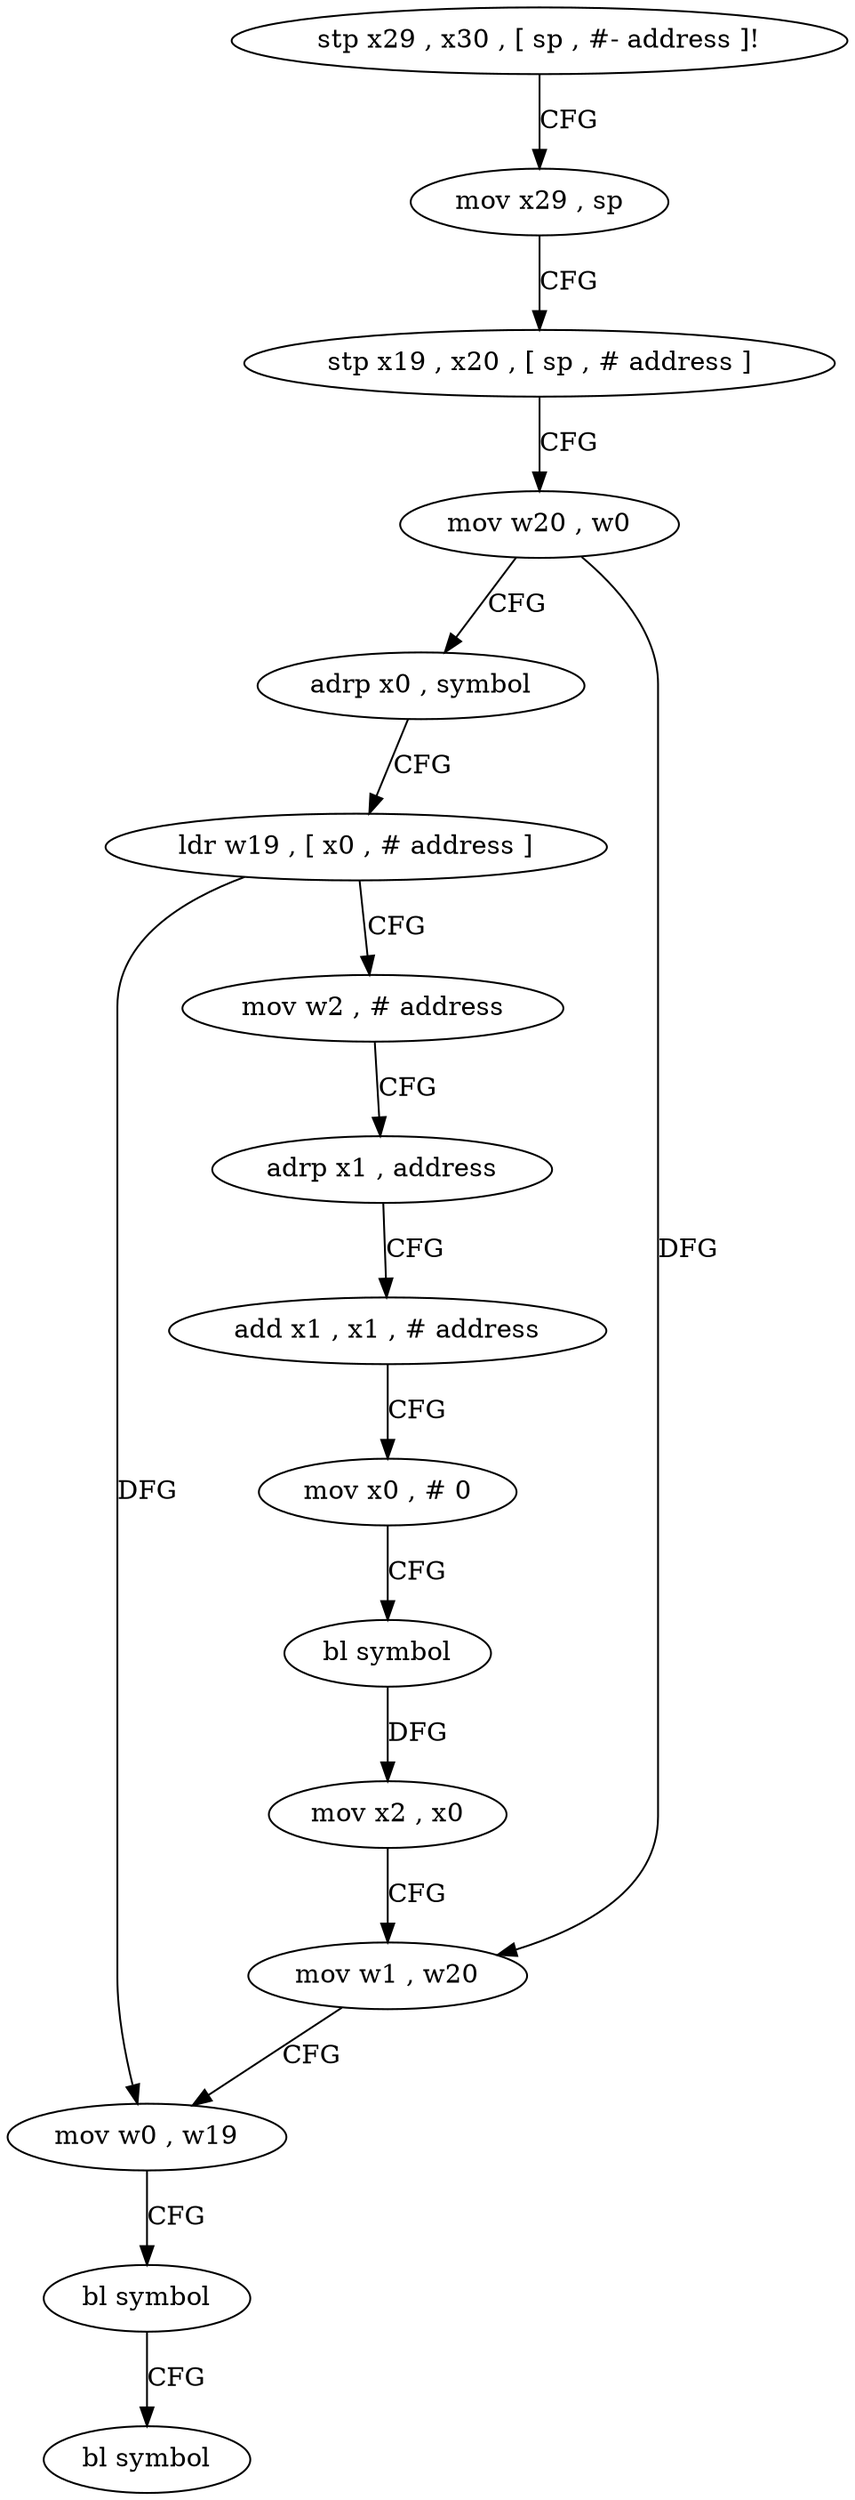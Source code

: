 digraph "func" {
"4298328" [label = "stp x29 , x30 , [ sp , #- address ]!" ]
"4298332" [label = "mov x29 , sp" ]
"4298336" [label = "stp x19 , x20 , [ sp , # address ]" ]
"4298340" [label = "mov w20 , w0" ]
"4298344" [label = "adrp x0 , symbol" ]
"4298348" [label = "ldr w19 , [ x0 , # address ]" ]
"4298352" [label = "mov w2 , # address" ]
"4298356" [label = "adrp x1 , address" ]
"4298360" [label = "add x1 , x1 , # address" ]
"4298364" [label = "mov x0 , # 0" ]
"4298368" [label = "bl symbol" ]
"4298372" [label = "mov x2 , x0" ]
"4298376" [label = "mov w1 , w20" ]
"4298380" [label = "mov w0 , w19" ]
"4298384" [label = "bl symbol" ]
"4298388" [label = "bl symbol" ]
"4298328" -> "4298332" [ label = "CFG" ]
"4298332" -> "4298336" [ label = "CFG" ]
"4298336" -> "4298340" [ label = "CFG" ]
"4298340" -> "4298344" [ label = "CFG" ]
"4298340" -> "4298376" [ label = "DFG" ]
"4298344" -> "4298348" [ label = "CFG" ]
"4298348" -> "4298352" [ label = "CFG" ]
"4298348" -> "4298380" [ label = "DFG" ]
"4298352" -> "4298356" [ label = "CFG" ]
"4298356" -> "4298360" [ label = "CFG" ]
"4298360" -> "4298364" [ label = "CFG" ]
"4298364" -> "4298368" [ label = "CFG" ]
"4298368" -> "4298372" [ label = "DFG" ]
"4298372" -> "4298376" [ label = "CFG" ]
"4298376" -> "4298380" [ label = "CFG" ]
"4298380" -> "4298384" [ label = "CFG" ]
"4298384" -> "4298388" [ label = "CFG" ]
}
